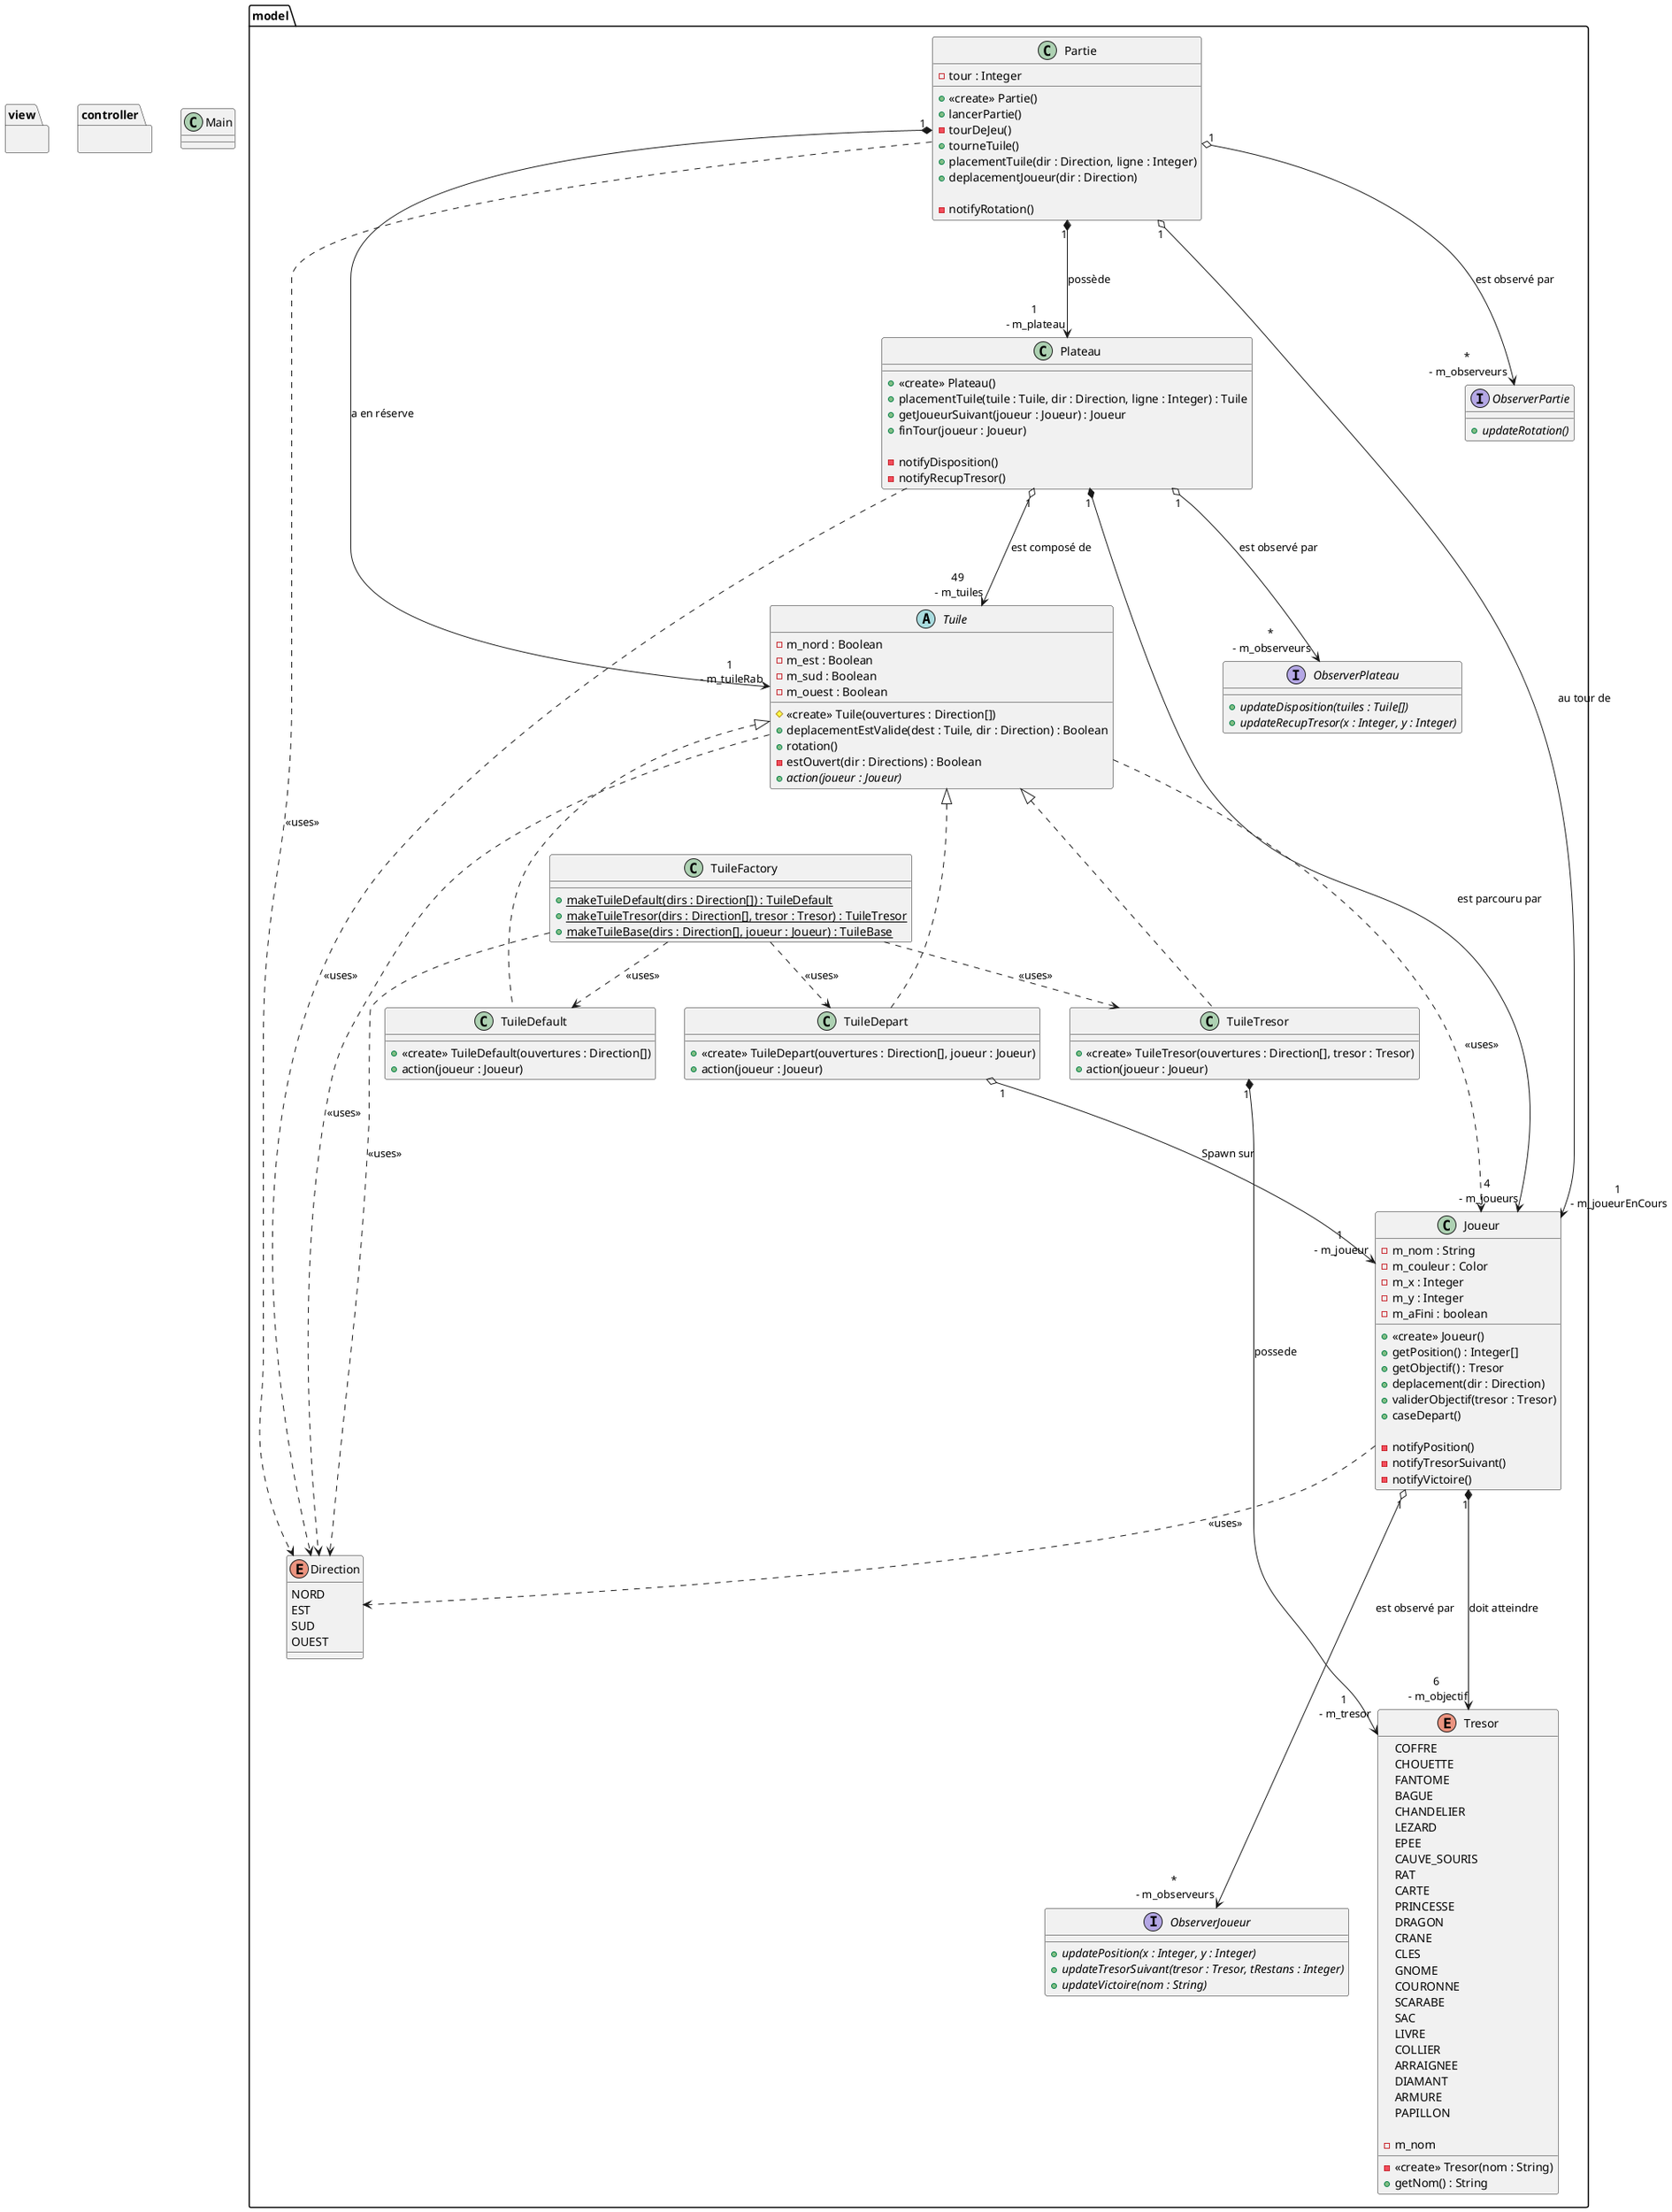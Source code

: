 @startuml
'https://plantuml.com/class-diagram

class Main

package model
{
    class Partie
    {
        - tour : Integer

        + <<create>> Partie()
        + lancerPartie()
        - tourDeJeu()
        + tourneTuile()
        + placementTuile(dir : Direction, ligne : Integer)
        + deplacementJoueur(dir : Direction)

        - notifyRotation()
    }
    Partie ..> Direction : <<uses>>

    class Plateau
    {
        + <<create>> Plateau()
        + placementTuile(tuile : Tuile, dir : Direction, ligne : Integer) : Tuile
        + getJoueurSuivant(joueur : Joueur) : Joueur
        + finTour(joueur : Joueur)

        - notifyDisposition()
        - notifyRecupTresor()
    }
    Plateau ..> Direction : <<uses>>

    enum Direction
    {
        NORD
        EST
        SUD
        OUEST
    }

    class TuileFactory
    {
        + {static} makeTuileDefault(dirs : Direction[]) : TuileDefault
        + {static} makeTuileTresor(dirs : Direction[], tresor : Tresor) : TuileTresor
        + {static} makeTuileBase(dirs : Direction[], joueur : Joueur) : TuileBase
    }
    TuileFactory ..> TuileDefault : <<uses>>
    TuileFactory ..> TuileTresor : <<uses>>
    TuileFactory ..> TuileDepart : <<uses>>
    TuileFactory ..> Direction : <<uses>>

    abstract class Tuile
    {
        - m_nord : Boolean
        - m_est : Boolean
        - m_sud : Boolean
        - m_ouest : Boolean

        # <<create>> Tuile(ouvertures : Direction[])
        + deplacementEstValide(dest : Tuile, dir : Direction) : Boolean
        + rotation()
        - estOuvert(dir : Directions) : Boolean
        + {abstract} action(joueur : Joueur)
    }
    Tuile ..> Direction : <<uses>>
    Tuile ..> Joueur : <<uses>>

    class TuileDefault
    {
        + <<create>> TuileDefault(ouvertures : Direction[])
        + action(joueur : Joueur)
    }
    /'
    TuileDefault ..> Direction : <<uses>>
    TuileDefault ..> Joueur : <<uses>>'/

    class TuileDepart
    {
        + <<create>> TuileDepart(ouvertures : Direction[], joueur : Joueur)
        + action(joueur : Joueur)
    }
    /'
    TuileDepart ..> Direction : <<uses>>
    TuileDepart ..> Joueur : <<uses>> '/

    class TuileTresor
    {
        + <<create>> TuileTresor(ouvertures : Direction[], tresor : Tresor)
        + action(joueur : Joueur)
    }
    /'
    TuileTresor ..> Direction : <<uses>>
    TuileTresor ..> Joueur : <<uses>>
    TuileTresor ..> Tresor : <<uses>>'/

    class Joueur
    {
        - m_nom : String
        - m_couleur : Color
        - m_x : Integer
        - m_y : Integer
        - m_aFini : boolean

        + <<create>> Joueur()
        + getPosition() : Integer[]
        + getObjectif() : Tresor
        + deplacement(dir : Direction)
        + validerObjectif(tresor : Tresor)
        + caseDepart()

        - notifyPosition()
        - notifyTresorSuivant()
        - notifyVictoire()
    }
    Joueur ..> Direction : <<uses>>
    'Joueur ..> Tresor : <<uses>>

    enum Tresor
    {
        COFFRE
        CHOUETTE
        FANTOME
        BAGUE
        CHANDELIER
        LEZARD
        EPEE
        CAUVE_SOURIS
        RAT
        CARTE
        PRINCESSE
        DRAGON
        CRANE
        CLES
        GNOME
        COURONNE
        SCARABE
        SAC
        LIVRE
        COLLIER
        ARRAIGNEE
        DIAMANT
        ARMURE
        PAPILLON

        - <<create>> Tresor(nom : String)
        - m_nom
        + getNom() : String
    }

    interface ObserverJoueur
    {
        + {abstract} updatePosition(x : Integer, y : Integer)
        + {abstract} updateTresorSuivant(tresor : Tresor, tRestans : Integer)
        + {abstract} updateVictoire(nom : String)
    }

    interface ObserverPlateau
    {
        + {abstract} updateDisposition(tuiles : Tuile[])
        + {abstract} updateRecupTresor(x : Integer, y : Integer)
    }

    interface ObserverPartie
    {
        + {abstract} updateRotation()
    }
}

package view
{

}

package controller
{

}

TuileDefault .u..|> Tuile
TuileTresor .u..|> Tuile
TuileDepart .u..|> Tuile

Partie "1" *---> "1\n - m_plateau" Plateau : possède
Partie "1" *---> "1\n - m_tuileRab" Tuile : a en réserve
Partie "1" o---> "1\n - m_joueurEnCours" Joueur : au tour de
Partie "1" o---> "*\n - m_observeurs" ObserverPartie : est observé par

Plateau "1" o---> "49\n - m_tuiles" Tuile : est composé de
Plateau "1" *---> "4\n - m_joueurs" Joueur : est parcouru par
Plateau "1" o---> "*\n - m_observeurs" ObserverPlateau : est observé par

TuileTresor "1" *---> "1\n - m_tresor" Tresor : possede
TuileDepart "1" o---> "1\n - m_joueur" Joueur : Spawn sur

Joueur "1" *---> "6\n - m_objectif" Tresor : doit atteindre
Joueur "1" o---> "*\n - m_observeurs" ObserverJoueur : est observé par

@enduml